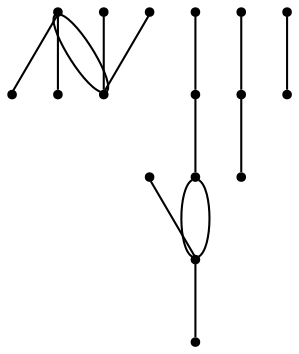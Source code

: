 graph {
  node [shape=point,comment="{\"directed\":false,\"doi\":\"10.1007/978-3-642-36763-2_27\",\"figure\":\"2\"}"]

  v0 [pos="1090.0536010951828,1704.098464962054"]
  v1 [pos="1033.8536989242707,1507.56209378734"]
  v2 [pos="946.295740051836,1341.739188480433"]
  v3 [pos="915.2639957474612,2181.214093578432"]
  v4 [pos="859.0693584755721,1984.677722403718"]
  v5 [pos="853.9708525301951,1243.1146518578357"]
  v6 [pos="771.5103657105799,1818.8546899194253"]
  v7 [pos="765.6895028944216,1806.5069103467886"]
  v8 [pos="679.182376511267,1720.2302804742135"]
  v9 [pos="932.4806132035164,1334.342170185398"]
  v10 [pos="946.295740051836,1360.858909496496"]
  v11 [pos="1033.0208109860862,1527.5570495730406"]
  v12 [pos="1131.5282805646136,1684.4161111908506"]
  v13 [pos="874.0635204902866,1206.5377997913406"]
  v14 [pos="956.7397409215282,2161.5275429534945"]
  v15 [pos="771.5113996031373,1837.9703412591398"]
  v16 [pos="915.2692288344056,2219.6203923408348"]

  v1 -- v0 [id="-2",pos="1033.8536989242707,1507.56209378734 1056.8192902246017,1568.5395831130836 1072.941067820661,1634.2985957167627 1081.2420370433945,1668.1592803083697 1090.0536010951828,1704.098464962054 1090.0536010951828,1704.098464962054 1090.0536010951828,1704.098464962054"]
  v7 -- v6 [id="-4",pos="765.6895028944216,1806.5069103467886 771.5103657105799,1818.8546899194253 771.5103657105799,1818.8546899194253 771.5103657105799,1818.8546899194253"]
  v6 -- v4 [id="-5",pos="771.5103657105799,1818.8546899194253 859.0693584755721,1984.677722403718 859.0693584755721,1984.677722403718 859.0693584755721,1984.677722403718"]
  v4 -- v14 [id="-6",pos="859.0693584755721,1984.677722403718 956.7397409215282,2161.5275429534945 956.7397409215282,2161.5275429534945 956.7397409215282,2161.5275429534945"]
  v1 -- v2 [id="-8",pos="1033.8536989242707,1507.56209378734 1032.4395567275085,1503.8177518624411 1031.0036965965096,1500.0924408955427 1029.5422556177275,1496.3936301139843 1005.9648041472828,1436.7108865360262 975.723535652219,1383.9314823316695 946.295740051836,1341.739188480433"]
  v13 -- v2 [id="-9",pos="874.0635204902866,1206.5377997913406 946.295740051836,1341.739188480433 946.295740051836,1341.739188480433 946.295740051836,1341.739188480433"]
  v1 -- v12 [id="-10",pos="1033.8536989242707,1507.56209378734 1131.5282805646136,1684.4161111908506 1131.5282805646136,1684.4161111908506 1131.5282805646136,1684.4161111908506"]
  v3 -- v4 [id="-11",pos="915.2639957474612,2181.214093578432 906.4576965946958,2145.274781747362 906.4576965946958,2145.274781747362 906.4576965946958,2145.274781747362 898.156737192863,2111.41413721643 882.0312604297363,2045.6553530427807 859.0693584755721,1984.677722403718"]
  v9 -- v10 [id="-12",pos="932.4806132035164,1334.342170185398 946.295740051836,1360.858909496496 946.295740051836,1360.858909496496 946.295740051836,1360.858909496496"]
  v15 -- v16 [id="-14",pos="771.5113996031373,1837.9703412591398 915.2692288344056,2219.6203923408348 915.2692288344056,2219.6203923408348 915.2692288344056,2219.6203923408348"]
  v8 -- v7 [id="-16",pos="679.182376511267,1720.2302804742135 703.5614578178119,1734.9822103630956 732.9008062606878,1765.4052743912644 765.6895028944216,1806.5069103467886"]
  v6 -- v4 [id="-18",pos="771.5103657105799,1818.8546899194253 800.9361812765736,1861.048233567702 831.1807144449921,1913.8271498789175 854.7579151690288,1973.5092587303623 856.2191414395639,1977.2081407978412 857.6548139711157,1980.9335236466861 859.0693584755721,1984.677722403718"]
  v5 -- v2 [id="-20",pos="853.9708525301951,1243.1146518578357 878.7960761884698,1258.1379892746504 908.6258806297936,1289.2638914048716 939.9943716931261,1332.837661710418 942.0885160073151,1335.746910263839 944.1895548754749,1338.711637060455 946.295740051836,1341.739188480433"]
  v10 -- v11 [id="-21",pos="946.295740051836,1360.858909496496 1033.0208109860862,1527.5570495730406 1033.0208109860862,1527.5570495730406 1033.0208109860862,1527.5570495730406"]
  v2 -- v1 [id="-23",pos="946.295740051836,1341.739188480433 1033.8536989242707,1507.56209378734 1033.8536989242707,1507.56209378734 1033.8536989242707,1507.56209378734"]
}